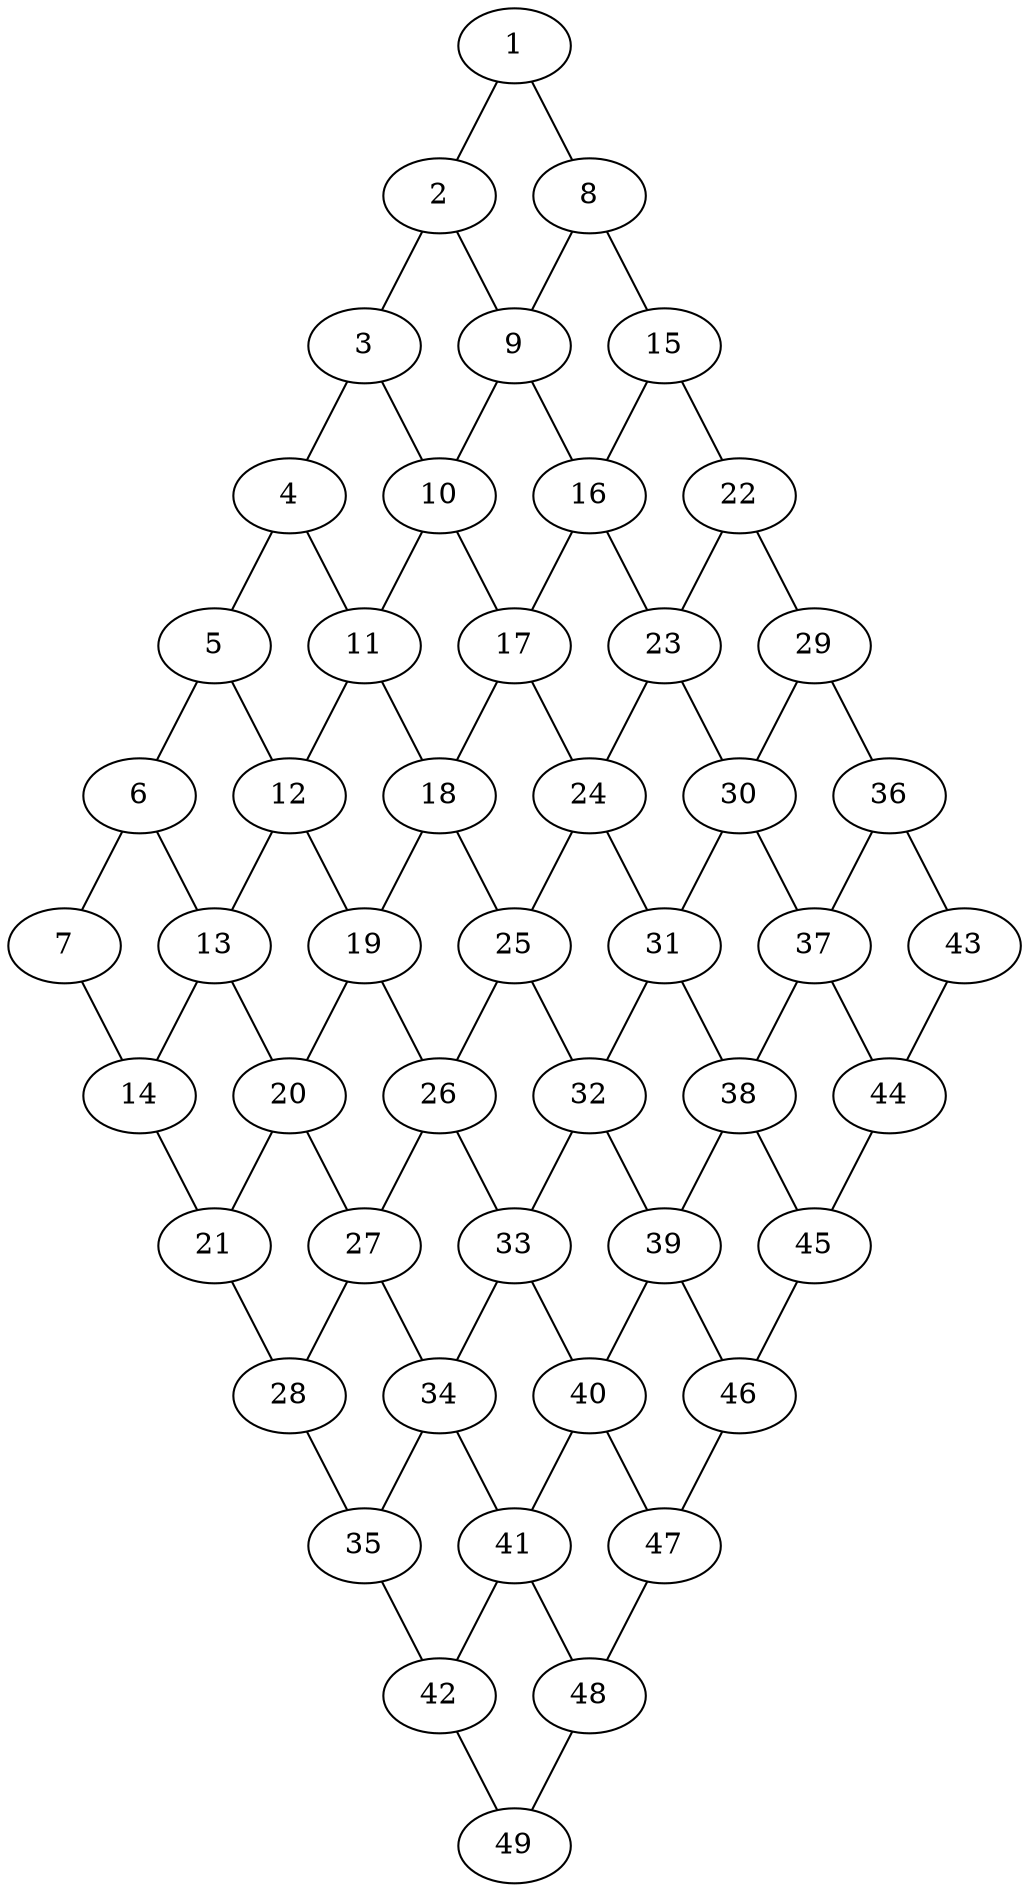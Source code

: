 graph graphname {1--2
1--8
2--3
2--9
3--4
3--10
4--5
4--11
5--6
5--12
6--7
6--13
7--14
8--9
8--15
9--10
9--16
10--11
10--17
11--12
11--18
12--13
12--19
13--14
13--20
14--21
15--16
15--22
16--17
16--23
17--18
17--24
18--19
18--25
19--20
19--26
20--21
20--27
21--28
22--23
22--29
23--24
23--30
24--25
24--31
25--26
25--32
26--27
26--33
27--28
27--34
28--35
29--30
29--36
30--31
30--37
31--32
31--38
32--33
32--39
33--34
33--40
34--35
34--41
35--42
36--37
36--43
37--38
37--44
38--39
38--45
39--40
39--46
40--41
40--47
41--42
41--48
42--49
43--44
44--45
45--46
46--47
47--48
48--49
}